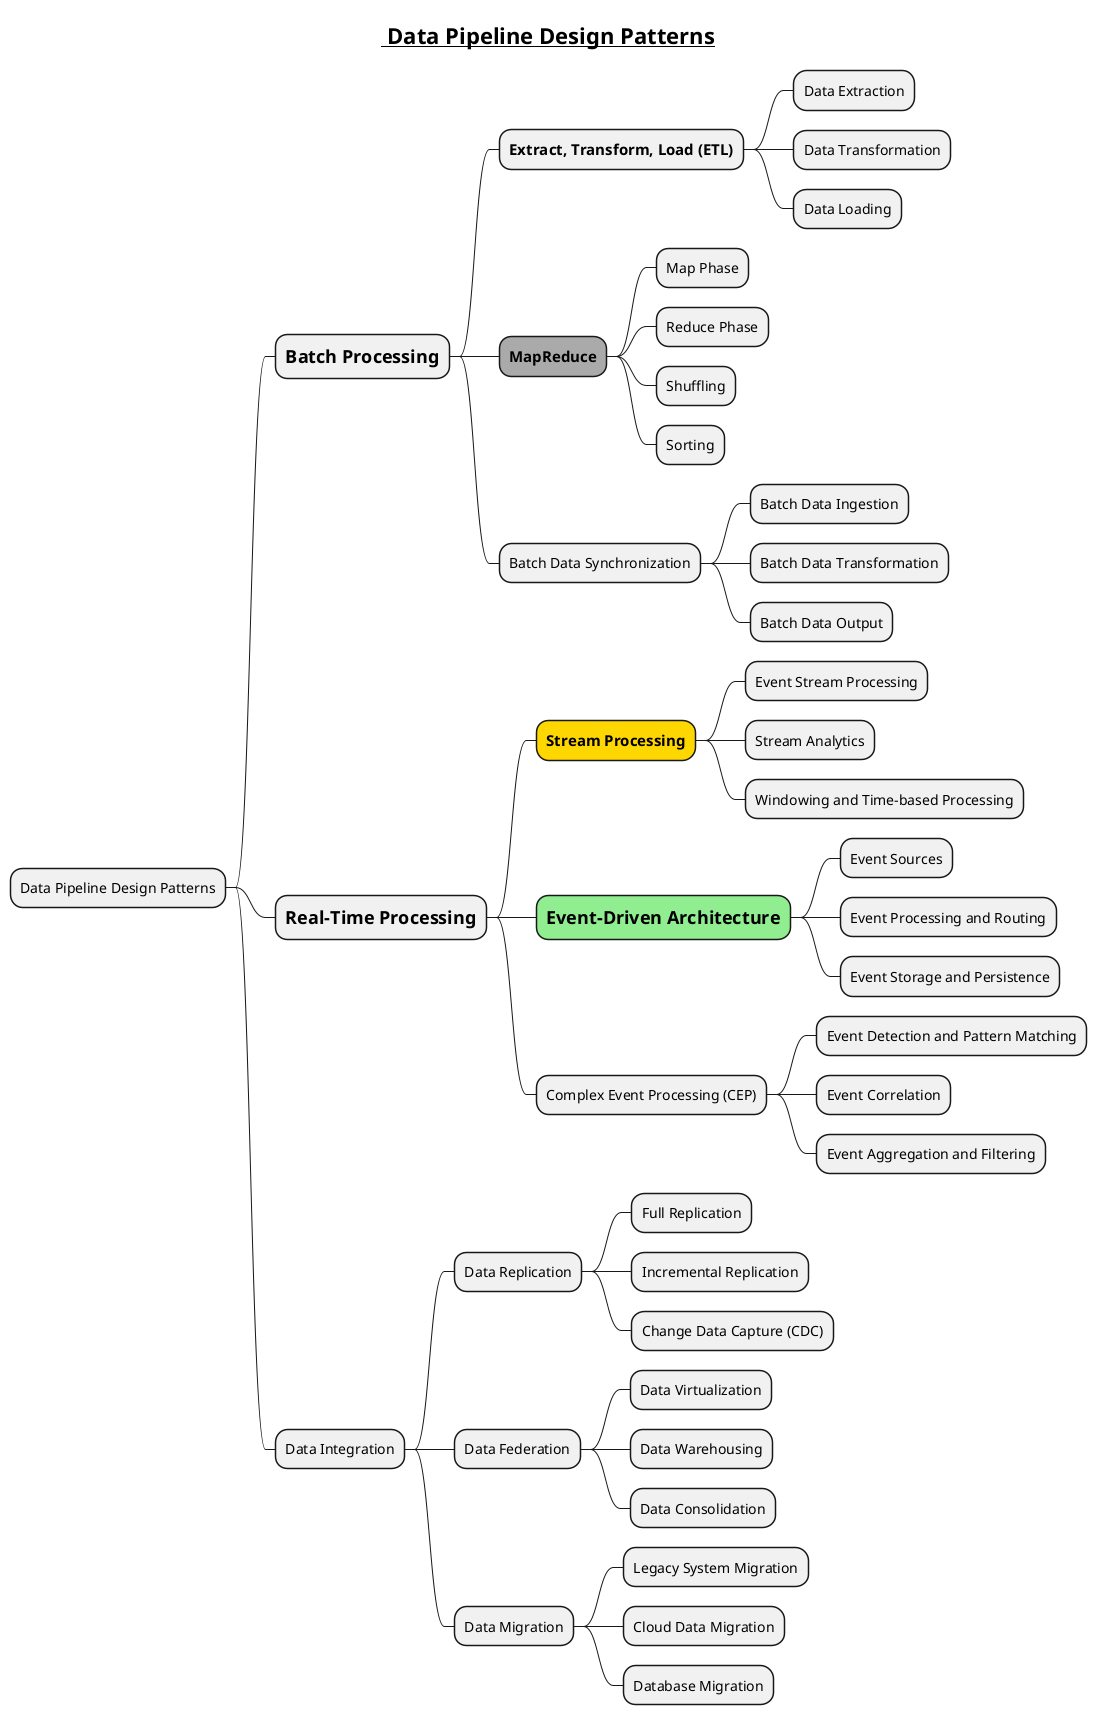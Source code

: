 @startmindmap
title =__ Data Pipeline Design Patterns__
* Data Pipeline Design Patterns
** =Batch Processing
*** ===Extract, Transform, Load (ETL)
**** Data Extraction
**** Data Transformation
**** Data Loading
***[#a] ===MapReduce
**** Map Phase
**** Reduce Phase
**** Shuffling
**** Sorting
*** Batch Data Synchronization
**** Batch Data Ingestion
**** Batch Data Transformation
**** Batch Data Output
** =Real-Time Processing
***[#gold] ===Stream Processing
**** Event Stream Processing
**** Stream Analytics
**** Windowing and Time-based Processing
***[#lightgreen] =Event-Driven Architecture
**** Event Sources
**** Event Processing and Routing
**** Event Storage and Persistence
*** Complex Event Processing (CEP)
**** Event Detection and Pattern Matching
**** Event Correlation
**** Event Aggregation and Filtering
** Data Integration
*** Data Replication
**** Full Replication
**** Incremental Replication
**** Change Data Capture (CDC)
*** Data Federation
**** Data Virtualization
**** Data Warehousing
**** Data Consolidation
*** Data Migration
**** Legacy System Migration
**** Cloud Data Migration
**** Database Migration
@endmindmap
